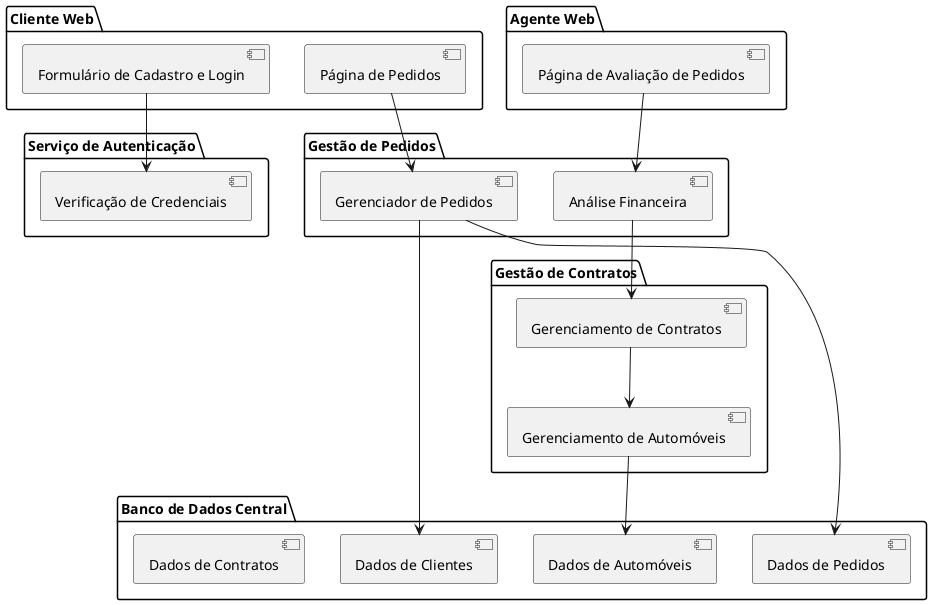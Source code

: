 @startuml
package "Cliente Web" {
  [Formulário de Cadastro e Login]
  [Página de Pedidos]
}

package "Agente Web" {
  [Página de Avaliação de Pedidos]
}

package "Serviço de Autenticação" {
  [Verificação de Credenciais]
}

package "Gestão de Pedidos" {
  [Gerenciador de Pedidos]
  [Análise Financeira]
}

package "Gestão de Contratos" {
  [Gerenciamento de Contratos]
  [Gerenciamento de Automóveis]
}

package "Banco de Dados Central" {
  [Dados de Clientes]
  [Dados de Pedidos]
  [Dados de Automóveis]
  [Dados de Contratos]
}

[Formulário de Cadastro e Login] --> [Verificação de Credenciais]
[Página de Pedidos] --> [Gerenciador de Pedidos]
[Gerenciador de Pedidos] --> [Dados de Pedidos]

[Página de Avaliação de Pedidos] --> [Análise Financeira]
[Análise Financeira] --> [Gerenciamento de Contratos]

[Gerenciamento de Contratos] --> [Gerenciamento de Automóveis]
[Gerenciamento de Automóveis] --> [Dados de Automóveis]

[Gerenciador de Pedidos] --> [Dados de Clientes]

@enduml
